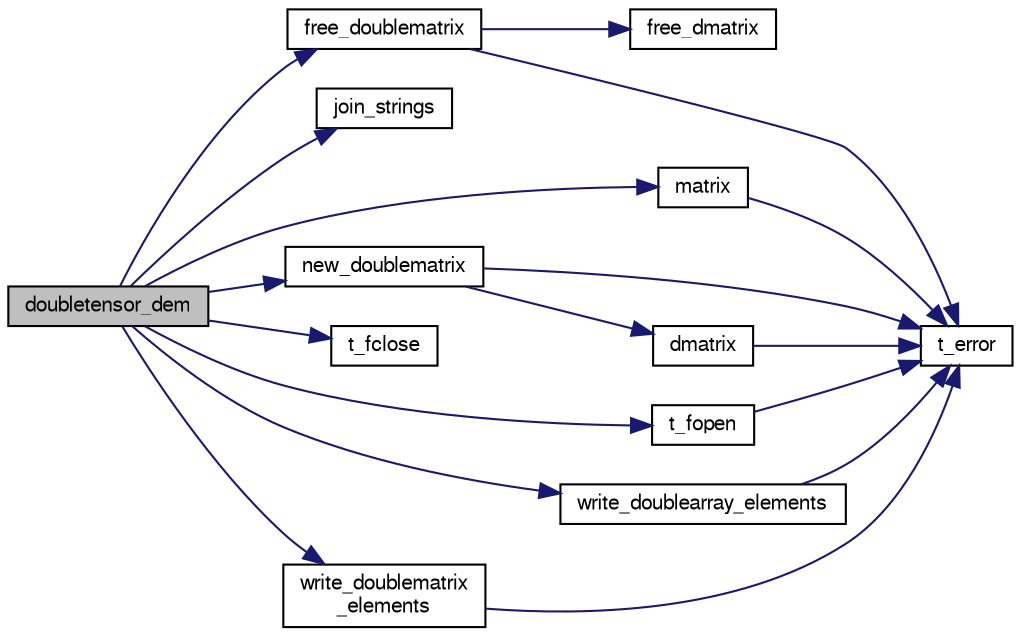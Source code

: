 digraph "doubletensor_dem"
{
  bgcolor="transparent";
  edge [fontname="FreeSans",fontsize="10",labelfontname="FreeSans",labelfontsize="10"];
  node [fontname="FreeSans",fontsize="10",shape=record];
  rankdir="LR";
  Node1 [label="doubletensor_dem",height=0.2,width=0.4,color="black", fillcolor="grey75", style="filled" fontcolor="black"];
  Node1 -> Node2 [color="midnightblue",fontsize="10",style="solid"];
  Node2 [label="free_doublematrix",height=0.2,width=0.4,color="black",URL="$alloc_8c.html#aac0db87acf8b9868c36dad0e0a783b4b"];
  Node2 -> Node3 [color="midnightblue",fontsize="10",style="solid"];
  Node3 [label="free_dmatrix",height=0.2,width=0.4,color="black",URL="$alloc_8c.html#ab7162e8c43fd1850725d983ad43631fe"];
  Node2 -> Node4 [color="midnightblue",fontsize="10",style="solid"];
  Node4 [label="t_error",height=0.2,width=0.4,color="black",URL="$error_8c.html#af79ef7c6656ef0f3d2786e2b09c1755f"];
  Node1 -> Node5 [color="midnightblue",fontsize="10",style="solid"];
  Node5 [label="join_strings",height=0.2,width=0.4,color="black",URL="$t__io_8c.html#a253a8608d77781c368033af63485c57f"];
  Node1 -> Node6 [color="midnightblue",fontsize="10",style="solid"];
  Node6 [label="matrix",height=0.2,width=0.4,color="black",URL="$alloc_8c.html#af33352ef951ad67c72c9e0780890b3d2"];
  Node6 -> Node4 [color="midnightblue",fontsize="10",style="solid"];
  Node1 -> Node7 [color="midnightblue",fontsize="10",style="solid"];
  Node7 [label="new_doublematrix",height=0.2,width=0.4,color="black",URL="$alloc_8c.html#a3b21f96183e0428ef02e28072baee562"];
  Node7 -> Node8 [color="midnightblue",fontsize="10",style="solid"];
  Node8 [label="dmatrix",height=0.2,width=0.4,color="black",URL="$alloc_8c.html#ab1a02a50dfbc26318f6bb296731b6f3a"];
  Node8 -> Node4 [color="midnightblue",fontsize="10",style="solid"];
  Node7 -> Node4 [color="midnightblue",fontsize="10",style="solid"];
  Node1 -> Node9 [color="midnightblue",fontsize="10",style="solid"];
  Node9 [label="t_fclose",height=0.2,width=0.4,color="black",URL="$t__io_8c.html#afa95931383ff96048d6ec32f685a5f98"];
  Node1 -> Node10 [color="midnightblue",fontsize="10",style="solid"];
  Node10 [label="t_fopen",height=0.2,width=0.4,color="black",URL="$t__io_8c.html#af34ea3bc62c51f24c92b1fd2e9efe91a"];
  Node10 -> Node4 [color="midnightblue",fontsize="10",style="solid"];
  Node1 -> Node11 [color="midnightblue",fontsize="10",style="solid"];
  Node11 [label="write_doublearray_elements",height=0.2,width=0.4,color="black",URL="$t__io_8c.html#a7540d7f19d897e2f5e7c44cb22fae5c1"];
  Node11 -> Node4 [color="midnightblue",fontsize="10",style="solid"];
  Node1 -> Node12 [color="midnightblue",fontsize="10",style="solid"];
  Node12 [label="write_doublematrix\l_elements",height=0.2,width=0.4,color="black",URL="$t__io_8c.html#a30d41aa3054952e185796ed021f20254"];
  Node12 -> Node4 [color="midnightblue",fontsize="10",style="solid"];
}
